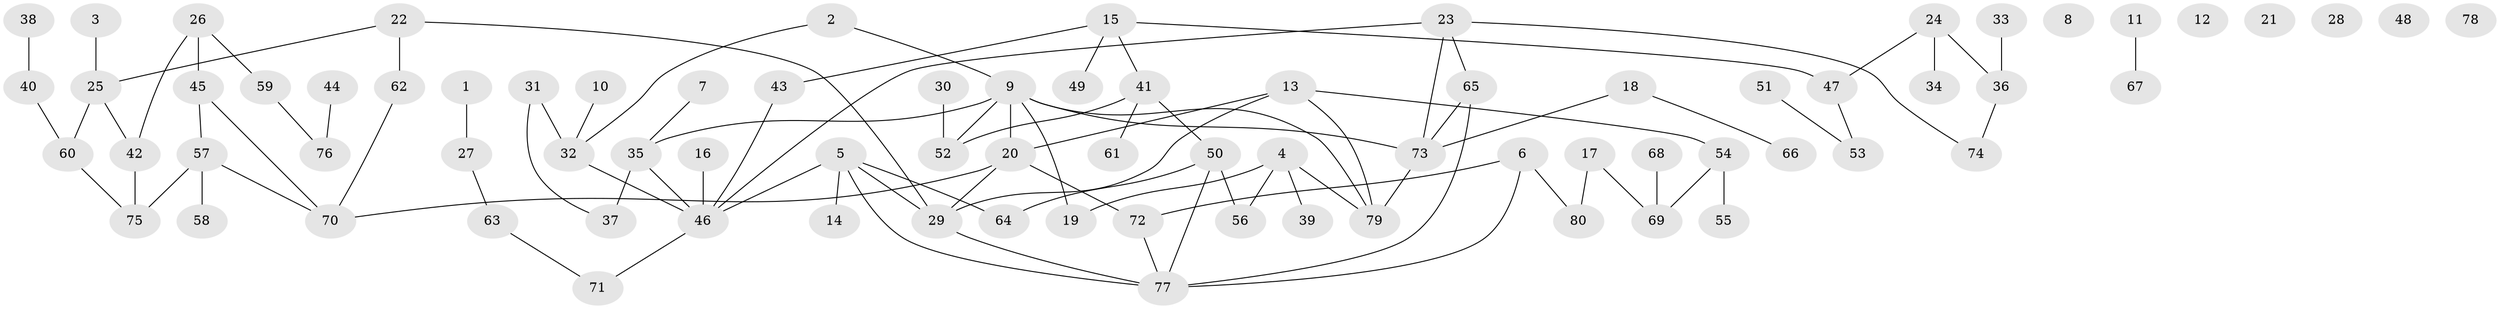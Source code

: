 // Generated by graph-tools (version 1.1) at 2025/49/03/09/25 03:49:07]
// undirected, 80 vertices, 96 edges
graph export_dot {
graph [start="1"]
  node [color=gray90,style=filled];
  1;
  2;
  3;
  4;
  5;
  6;
  7;
  8;
  9;
  10;
  11;
  12;
  13;
  14;
  15;
  16;
  17;
  18;
  19;
  20;
  21;
  22;
  23;
  24;
  25;
  26;
  27;
  28;
  29;
  30;
  31;
  32;
  33;
  34;
  35;
  36;
  37;
  38;
  39;
  40;
  41;
  42;
  43;
  44;
  45;
  46;
  47;
  48;
  49;
  50;
  51;
  52;
  53;
  54;
  55;
  56;
  57;
  58;
  59;
  60;
  61;
  62;
  63;
  64;
  65;
  66;
  67;
  68;
  69;
  70;
  71;
  72;
  73;
  74;
  75;
  76;
  77;
  78;
  79;
  80;
  1 -- 27;
  2 -- 9;
  2 -- 32;
  3 -- 25;
  4 -- 19;
  4 -- 39;
  4 -- 56;
  4 -- 79;
  5 -- 14;
  5 -- 29;
  5 -- 46;
  5 -- 64;
  5 -- 77;
  6 -- 72;
  6 -- 77;
  6 -- 80;
  7 -- 35;
  9 -- 19;
  9 -- 20;
  9 -- 35;
  9 -- 52;
  9 -- 73;
  9 -- 79;
  10 -- 32;
  11 -- 67;
  13 -- 20;
  13 -- 29;
  13 -- 54;
  13 -- 79;
  15 -- 41;
  15 -- 43;
  15 -- 47;
  15 -- 49;
  16 -- 46;
  17 -- 69;
  17 -- 80;
  18 -- 66;
  18 -- 73;
  20 -- 29;
  20 -- 70;
  20 -- 72;
  22 -- 25;
  22 -- 29;
  22 -- 62;
  23 -- 46;
  23 -- 65;
  23 -- 73;
  23 -- 74;
  24 -- 34;
  24 -- 36;
  24 -- 47;
  25 -- 42;
  25 -- 60;
  26 -- 42;
  26 -- 45;
  26 -- 59;
  27 -- 63;
  29 -- 77;
  30 -- 52;
  31 -- 32;
  31 -- 37;
  32 -- 46;
  33 -- 36;
  35 -- 37;
  35 -- 46;
  36 -- 74;
  38 -- 40;
  40 -- 60;
  41 -- 50;
  41 -- 52;
  41 -- 61;
  42 -- 75;
  43 -- 46;
  44 -- 76;
  45 -- 57;
  45 -- 70;
  46 -- 71;
  47 -- 53;
  50 -- 56;
  50 -- 64;
  50 -- 77;
  51 -- 53;
  54 -- 55;
  54 -- 69;
  57 -- 58;
  57 -- 70;
  57 -- 75;
  59 -- 76;
  60 -- 75;
  62 -- 70;
  63 -- 71;
  65 -- 73;
  65 -- 77;
  68 -- 69;
  72 -- 77;
  73 -- 79;
}
